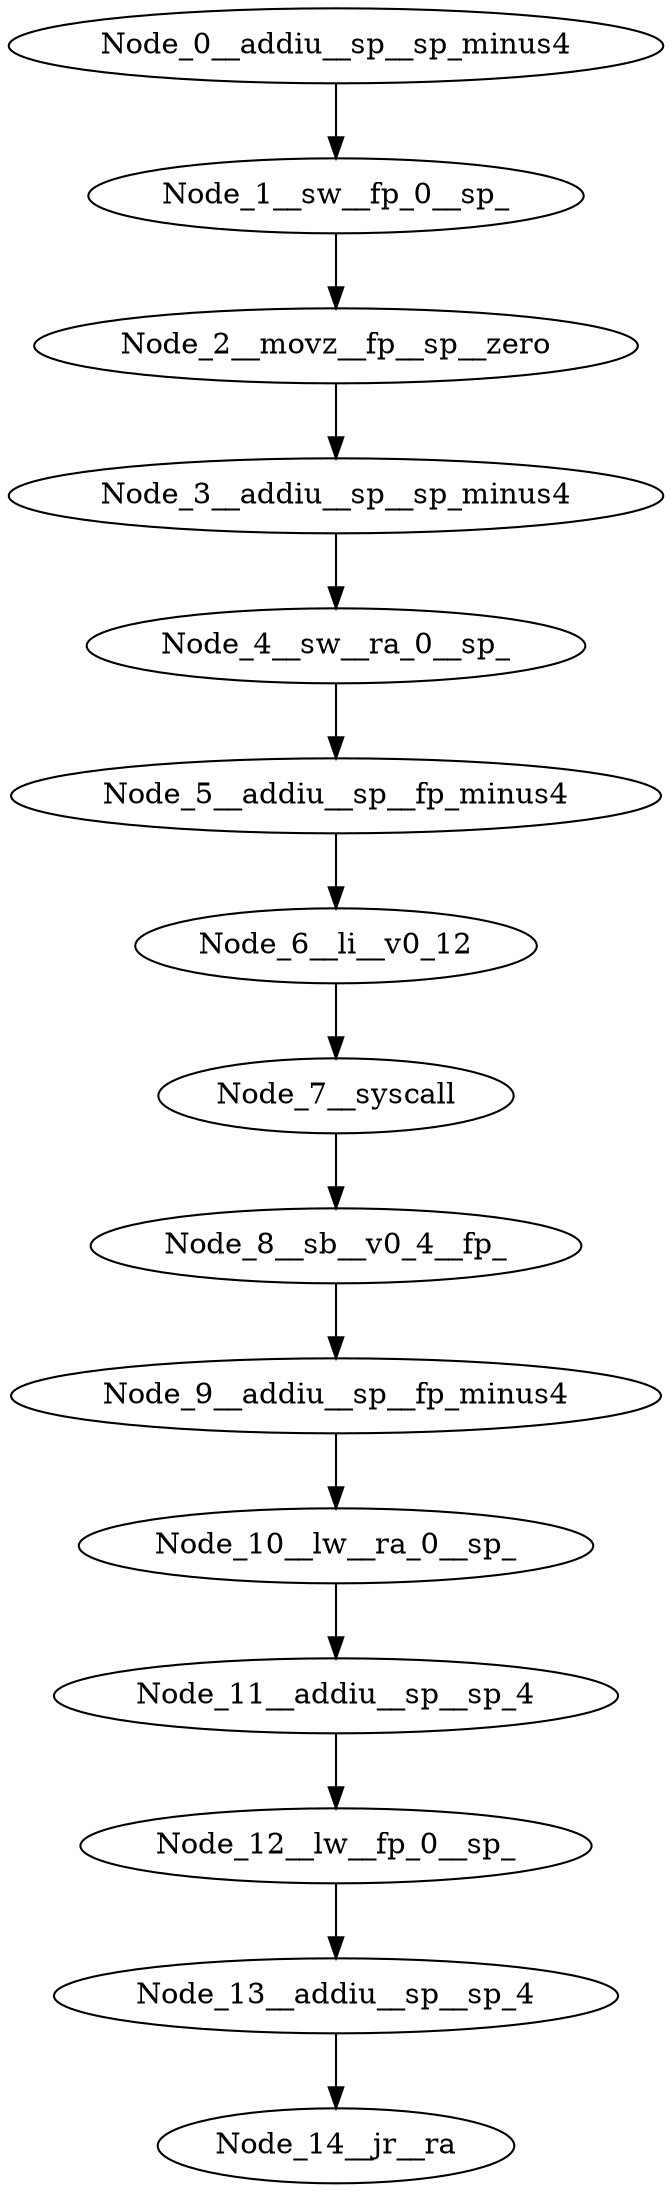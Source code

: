 digraph CFG {
    Node_0__addiu__sp__sp_minus4 [label="Node_0__addiu__sp__sp_minus4"];
    Node_1__sw__fp_0__sp_ [label="Node_1__sw__fp_0__sp_"];
    Node_2__movz__fp__sp__zero [label="Node_2__movz__fp__sp__zero"];
    Node_3__addiu__sp__sp_minus4 [label="Node_3__addiu__sp__sp_minus4"];
    Node_4__sw__ra_0__sp_ [label="Node_4__sw__ra_0__sp_"];
    Node_5__addiu__sp__fp_minus4 [label="Node_5__addiu__sp__fp_minus4"];
    Node_6__li__v0_12 [label="Node_6__li__v0_12"];
    Node_7__syscall [label="Node_7__syscall"];
    Node_8__sb__v0_4__fp_ [label="Node_8__sb__v0_4__fp_"];
    Node_9__addiu__sp__fp_minus4 [label="Node_9__addiu__sp__fp_minus4"];
    Node_10__lw__ra_0__sp_ [label="Node_10__lw__ra_0__sp_"];
    Node_11__addiu__sp__sp_4 [label="Node_11__addiu__sp__sp_4"];
    Node_12__lw__fp_0__sp_ [label="Node_12__lw__fp_0__sp_"];
    Node_13__addiu__sp__sp_4 [label="Node_13__addiu__sp__sp_4"];
    Node_14__jr__ra [label="Node_14__jr__ra"];

    Node_0__addiu__sp__sp_minus4 -> Node_1__sw__fp_0__sp_;
    Node_1__sw__fp_0__sp_ -> Node_2__movz__fp__sp__zero;
    Node_2__movz__fp__sp__zero -> Node_3__addiu__sp__sp_minus4;
    Node_3__addiu__sp__sp_minus4 -> Node_4__sw__ra_0__sp_;
    Node_4__sw__ra_0__sp_ -> Node_5__addiu__sp__fp_minus4;
    Node_5__addiu__sp__fp_minus4 -> Node_6__li__v0_12;
    Node_6__li__v0_12 -> Node_7__syscall;
    Node_7__syscall -> Node_8__sb__v0_4__fp_;
    Node_8__sb__v0_4__fp_ -> Node_9__addiu__sp__fp_minus4;
    Node_9__addiu__sp__fp_minus4 -> Node_10__lw__ra_0__sp_;
    Node_10__lw__ra_0__sp_ -> Node_11__addiu__sp__sp_4;
    Node_11__addiu__sp__sp_4 -> Node_12__lw__fp_0__sp_;
    Node_12__lw__fp_0__sp_ -> Node_13__addiu__sp__sp_4;
    Node_13__addiu__sp__sp_4 -> Node_14__jr__ra;
}

